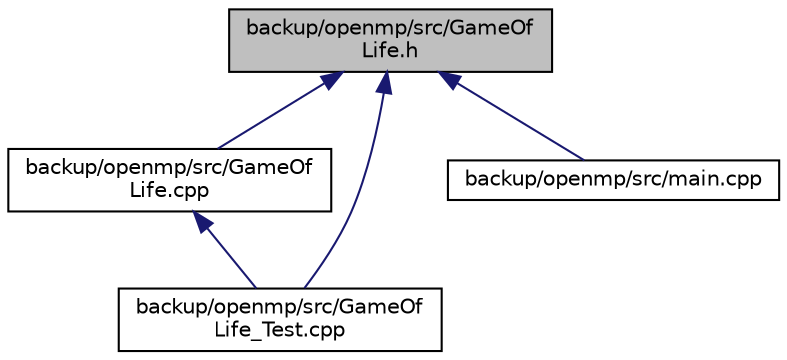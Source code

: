 digraph "backup/openmp/src/GameOfLife.h"
{
 // INTERACTIVE_SVG=YES
 // LATEX_PDF_SIZE
  edge [fontname="Helvetica",fontsize="10",labelfontname="Helvetica",labelfontsize="10"];
  node [fontname="Helvetica",fontsize="10",shape=record];
  Node1 [label="backup/openmp/src/GameOf\lLife.h",height=0.2,width=0.4,color="black", fillcolor="grey75", style="filled", fontcolor="black",tooltip=" "];
  Node1 -> Node2 [dir="back",color="midnightblue",fontsize="10",style="solid",fontname="Helvetica"];
  Node2 [label="backup/openmp/src/GameOf\lLife.cpp",height=0.2,width=0.4,color="black", fillcolor="white", style="filled",URL="$backup_2openmp_2src_2_game_of_life_8cpp.html",tooltip=" "];
  Node2 -> Node3 [dir="back",color="midnightblue",fontsize="10",style="solid",fontname="Helvetica"];
  Node3 [label="backup/openmp/src/GameOf\lLife_Test.cpp",height=0.2,width=0.4,color="black", fillcolor="white", style="filled",URL="$backup_2openmp_2src_2_game_of_life___test_8cpp.html",tooltip=" "];
  Node1 -> Node3 [dir="back",color="midnightblue",fontsize="10",style="solid",fontname="Helvetica"];
  Node1 -> Node4 [dir="back",color="midnightblue",fontsize="10",style="solid",fontname="Helvetica"];
  Node4 [label="backup/openmp/src/main.cpp",height=0.2,width=0.4,color="black", fillcolor="white", style="filled",URL="$backup_2openmp_2src_2main_8cpp.html",tooltip=" "];
}
